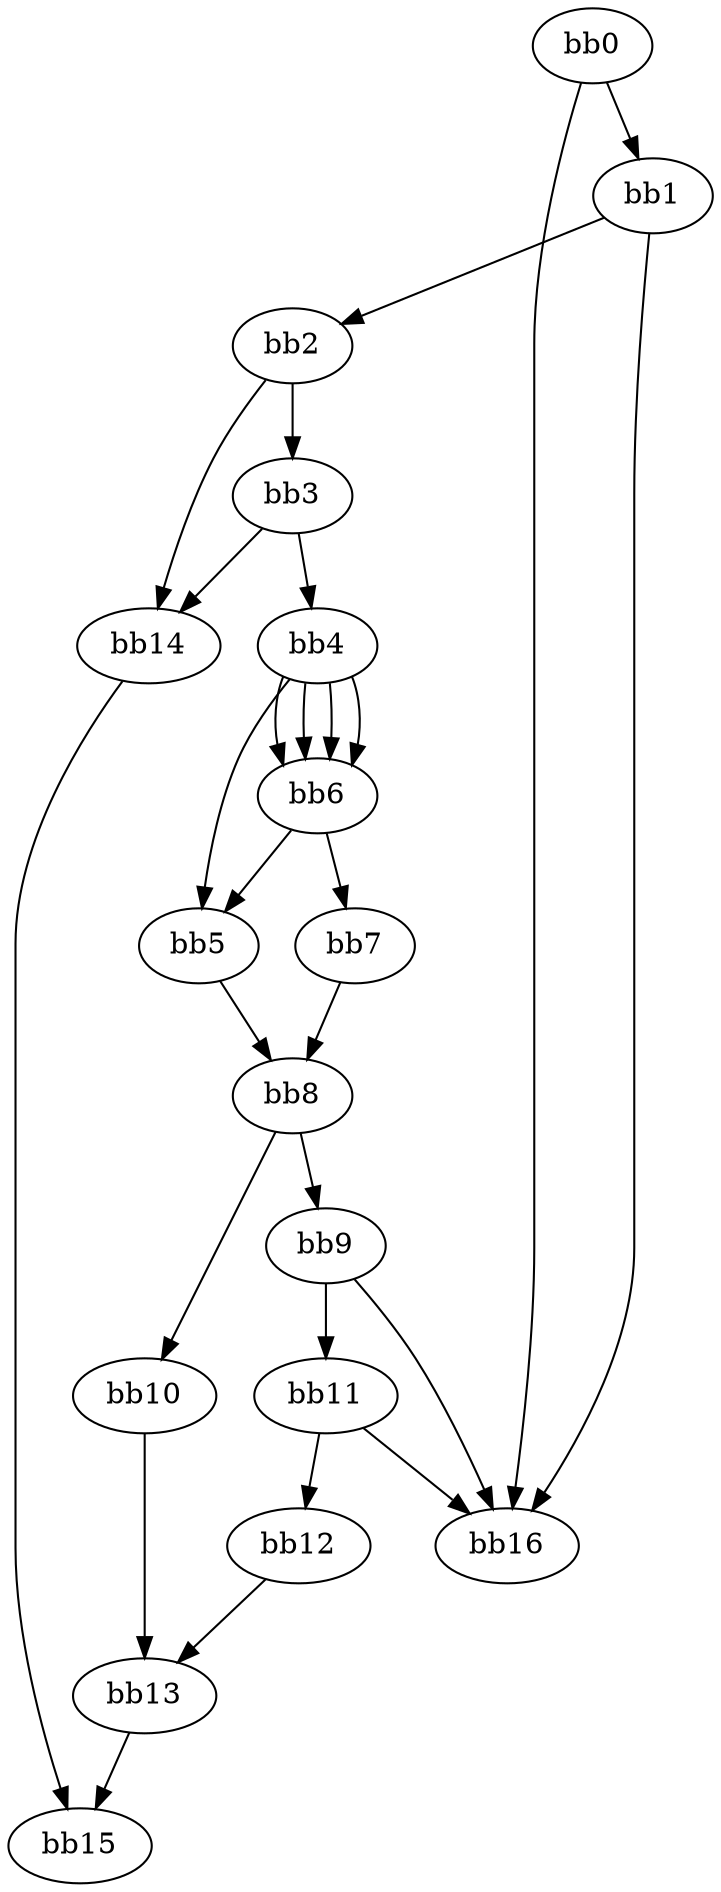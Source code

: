 digraph {
    0 [ label = "bb0\l" ]
    1 [ label = "bb1\l" ]
    2 [ label = "bb2\l" ]
    3 [ label = "bb3\l" ]
    4 [ label = "bb4\l" ]
    5 [ label = "bb5\l" ]
    6 [ label = "bb6\l" ]
    7 [ label = "bb7\l" ]
    8 [ label = "bb8\l" ]
    9 [ label = "bb9\l" ]
    10 [ label = "bb10\l" ]
    11 [ label = "bb11\l" ]
    12 [ label = "bb12\l" ]
    13 [ label = "bb13\l" ]
    14 [ label = "bb14\l" ]
    15 [ label = "bb15\l" ]
    16 [ label = "bb16\l" ]
    0 -> 1 [ ]
    0 -> 16 [ ]
    1 -> 2 [ ]
    1 -> 16 [ ]
    2 -> 3 [ ]
    2 -> 14 [ ]
    3 -> 4 [ ]
    3 -> 14 [ ]
    4 -> 5 [ ]
    4 -> 6 [ ]
    4 -> 6 [ ]
    4 -> 6 [ ]
    4 -> 6 [ ]
    5 -> 8 [ ]
    6 -> 5 [ ]
    6 -> 7 [ ]
    7 -> 8 [ ]
    8 -> 9 [ ]
    8 -> 10 [ ]
    9 -> 11 [ ]
    9 -> 16 [ ]
    10 -> 13 [ ]
    11 -> 12 [ ]
    11 -> 16 [ ]
    12 -> 13 [ ]
    13 -> 15 [ ]
    14 -> 15 [ ]
}

